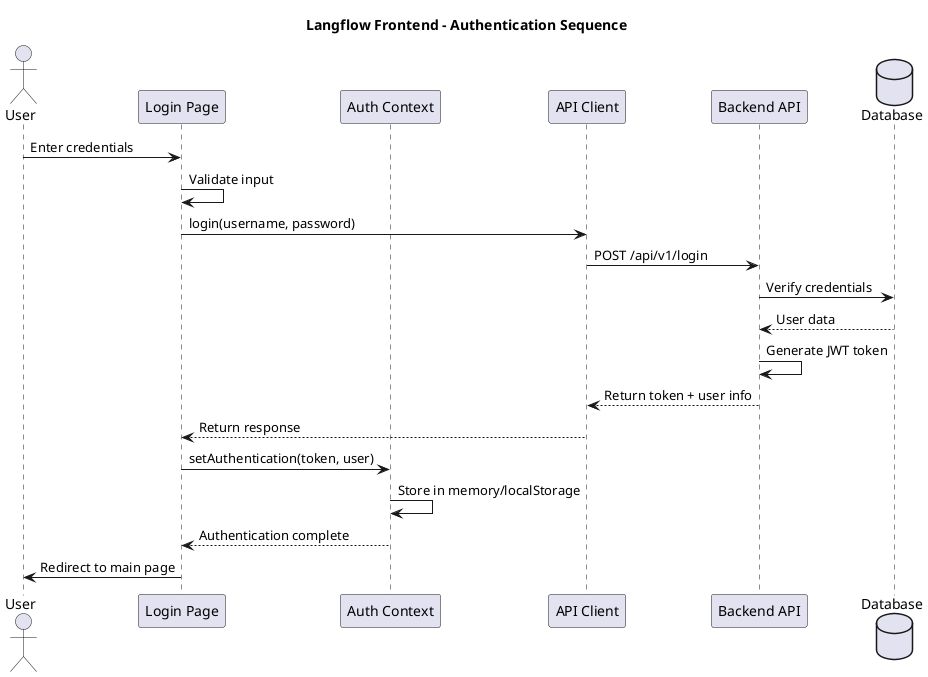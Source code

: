 @startuml Frontend_Authentication
title Langflow Frontend - Authentication Sequence

actor User
participant "Login Page" as LoginPage
participant "Auth Context" as AuthContext
participant "API Client" as APIClient
participant "Backend API" as BackendAPI
database "Database" as DB

User -> LoginPage: Enter credentials
LoginPage -> LoginPage: Validate input
LoginPage -> APIClient: login(username, password)
APIClient -> BackendAPI: POST /api/v1/login
BackendAPI -> DB: Verify credentials
DB --> BackendAPI: User data
BackendAPI -> BackendAPI: Generate JWT token
BackendAPI --> APIClient: Return token + user info
APIClient --> LoginPage: Return response
LoginPage -> AuthContext: setAuthentication(token, user)
AuthContext -> AuthContext: Store in memory/localStorage
AuthContext --> LoginPage: Authentication complete
LoginPage -> User: Redirect to main page

@enduml